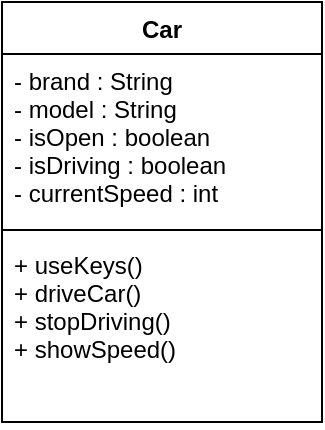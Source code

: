 <mxfile version="20.6.0" type="device"><diagram id="siJAtWQXfq-ogLGu8Xv_" name="Strona-1"><mxGraphModel dx="446" dy="640" grid="1" gridSize="10" guides="1" tooltips="1" connect="1" arrows="1" fold="1" page="1" pageScale="1" pageWidth="2336" pageHeight="1654" math="0" shadow="0"><root><mxCell id="0"/><mxCell id="1" parent="0"/><mxCell id="glDQDnJtFPin7cRRcgvE-1" value="Car" style="swimlane;fontStyle=1;align=center;verticalAlign=top;childLayout=stackLayout;horizontal=1;startSize=26;horizontalStack=0;resizeParent=1;resizeParentMax=0;resizeLast=0;collapsible=1;marginBottom=0;" vertex="1" parent="1"><mxGeometry x="220" y="230" width="160" height="210" as="geometry"/></mxCell><mxCell id="glDQDnJtFPin7cRRcgvE-2" value="- brand : String&#xA;- model : String&#xA;- isOpen : boolean&#xA;- isDriving : boolean&#xA;- currentSpeed : int&#xA;" style="text;strokeColor=none;fillColor=none;align=left;verticalAlign=top;spacingLeft=4;spacingRight=4;overflow=hidden;rotatable=0;points=[[0,0.5],[1,0.5]];portConstraint=eastwest;" vertex="1" parent="glDQDnJtFPin7cRRcgvE-1"><mxGeometry y="26" width="160" height="84" as="geometry"/></mxCell><mxCell id="glDQDnJtFPin7cRRcgvE-3" value="" style="line;strokeWidth=1;fillColor=none;align=left;verticalAlign=middle;spacingTop=-1;spacingLeft=3;spacingRight=3;rotatable=0;labelPosition=right;points=[];portConstraint=eastwest;strokeColor=inherit;" vertex="1" parent="glDQDnJtFPin7cRRcgvE-1"><mxGeometry y="110" width="160" height="8" as="geometry"/></mxCell><mxCell id="glDQDnJtFPin7cRRcgvE-4" value="+ useKeys()&#xA;+ driveCar()&#xA;+ stopDriving()&#xA;+ showSpeed()&#xA;" style="text;strokeColor=none;fillColor=none;align=left;verticalAlign=top;spacingLeft=4;spacingRight=4;overflow=hidden;rotatable=0;points=[[0,0.5],[1,0.5]];portConstraint=eastwest;" vertex="1" parent="glDQDnJtFPin7cRRcgvE-1"><mxGeometry y="118" width="160" height="92" as="geometry"/></mxCell></root></mxGraphModel></diagram></mxfile>